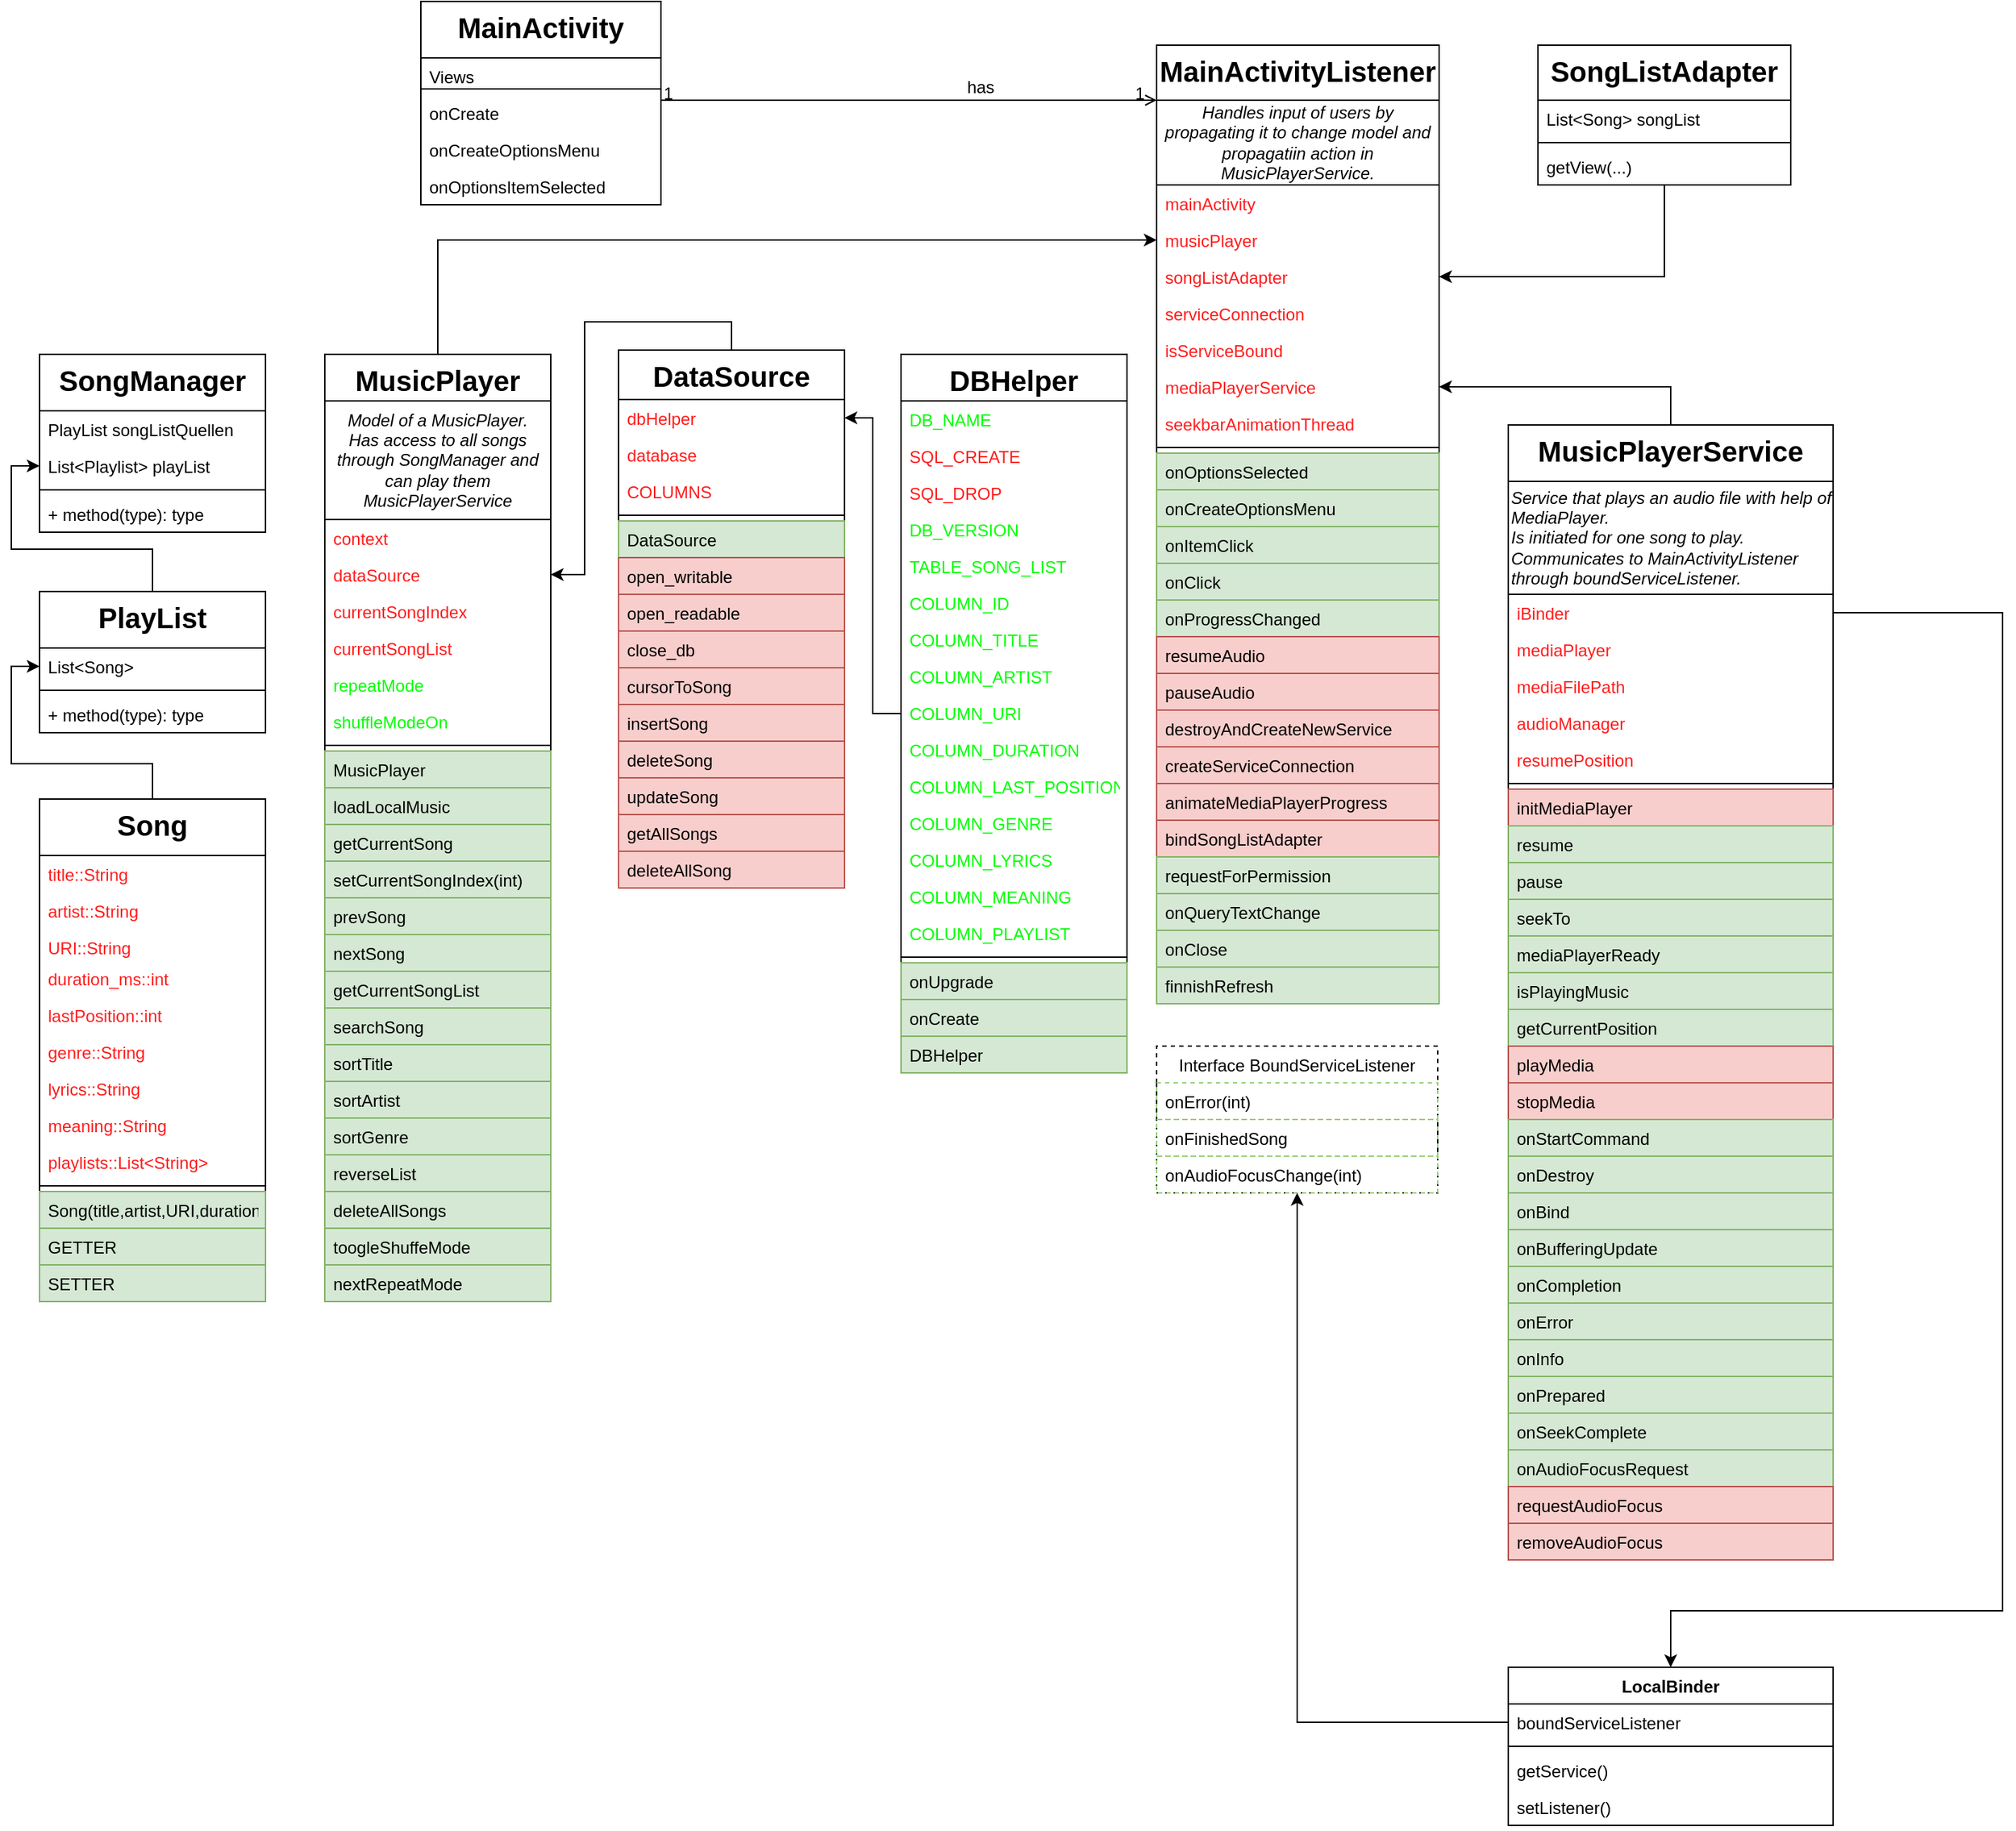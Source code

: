 <mxfile version="14.1.9" type="github">
  <diagram id="C5RBs43oDa-KdzZeNtuy" name="Page-1">
    <mxGraphModel dx="2858" dy="1050" grid="1" gridSize="10" guides="1" tooltips="1" connect="1" arrows="1" fold="1" page="1" pageScale="1" pageWidth="827" pageHeight="1169" math="0" shadow="0">
      <root>
        <mxCell id="WIyWlLk6GJQsqaUBKTNV-0" />
        <mxCell id="WIyWlLk6GJQsqaUBKTNV-1" parent="WIyWlLk6GJQsqaUBKTNV-0" />
        <mxCell id="zkfFHV4jXpPFQw0GAbJ--0" value="MainActivity" style="swimlane;fontStyle=1;align=center;verticalAlign=top;childLayout=stackLayout;horizontal=1;startSize=40;horizontalStack=0;resizeParent=1;resizeLast=0;collapsible=1;marginBottom=0;rounded=0;shadow=0;strokeWidth=1;fontSize=20;" parent="WIyWlLk6GJQsqaUBKTNV-1" vertex="1">
          <mxGeometry x="140" y="10" width="170" height="144" as="geometry">
            <mxRectangle x="230" y="140" width="160" height="26" as="alternateBounds" />
          </mxGeometry>
        </mxCell>
        <mxCell id="zkfFHV4jXpPFQw0GAbJ--1" value="Views" style="text;align=left;verticalAlign=top;spacingLeft=4;spacingRight=4;overflow=hidden;rotatable=0;points=[[0,0.5],[1,0.5]];portConstraint=eastwest;" parent="zkfFHV4jXpPFQw0GAbJ--0" vertex="1">
          <mxGeometry y="40" width="170" height="18" as="geometry" />
        </mxCell>
        <mxCell id="zkfFHV4jXpPFQw0GAbJ--4" value="" style="line;html=1;strokeWidth=1;align=left;verticalAlign=middle;spacingTop=-1;spacingLeft=3;spacingRight=3;rotatable=0;labelPosition=right;points=[];portConstraint=eastwest;" parent="zkfFHV4jXpPFQw0GAbJ--0" vertex="1">
          <mxGeometry y="58" width="170" height="8" as="geometry" />
        </mxCell>
        <mxCell id="zkfFHV4jXpPFQw0GAbJ--5" value="onCreate&#xa;" style="text;align=left;verticalAlign=top;spacingLeft=4;spacingRight=4;overflow=hidden;rotatable=0;points=[[0,0.5],[1,0.5]];portConstraint=eastwest;" parent="zkfFHV4jXpPFQw0GAbJ--0" vertex="1">
          <mxGeometry y="66" width="170" height="26" as="geometry" />
        </mxCell>
        <mxCell id="A6s-E-ukSPN_syaUcLGg-0" value="onCreateOptionsMenu&#xa;&#xa;" style="text;align=left;verticalAlign=top;spacingLeft=4;spacingRight=4;overflow=hidden;rotatable=0;points=[[0,0.5],[1,0.5]];portConstraint=eastwest;" parent="zkfFHV4jXpPFQw0GAbJ--0" vertex="1">
          <mxGeometry y="92" width="170" height="26" as="geometry" />
        </mxCell>
        <mxCell id="A6s-E-ukSPN_syaUcLGg-1" value="onOptionsItemSelected&#xa;" style="text;align=left;verticalAlign=top;spacingLeft=4;spacingRight=4;overflow=hidden;rotatable=0;points=[[0,0.5],[1,0.5]];portConstraint=eastwest;" parent="zkfFHV4jXpPFQw0GAbJ--0" vertex="1">
          <mxGeometry y="118" width="170" height="26" as="geometry" />
        </mxCell>
        <mxCell id="zkfFHV4jXpPFQw0GAbJ--17" value="MainActivityListener" style="swimlane;fontStyle=1;align=center;verticalAlign=top;childLayout=stackLayout;horizontal=1;startSize=39;horizontalStack=0;resizeParent=1;resizeLast=0;collapsible=1;marginBottom=0;rounded=0;shadow=0;strokeWidth=1;fontSize=20;" parent="WIyWlLk6GJQsqaUBKTNV-1" vertex="1">
          <mxGeometry x="661" y="41" width="200" height="679" as="geometry">
            <mxRectangle x="550" y="140" width="160" height="26" as="alternateBounds" />
          </mxGeometry>
        </mxCell>
        <mxCell id="5qoIg5QfOp-UZJT98IV1-1" value="&lt;i&gt;Handles input of users by propagating it to change model and propagatiin action in MusicPlayerService.&lt;/i&gt;" style="rounded=0;whiteSpace=wrap;html=1;" parent="zkfFHV4jXpPFQw0GAbJ--17" vertex="1">
          <mxGeometry y="39" width="200" height="60" as="geometry" />
        </mxCell>
        <mxCell id="zkfFHV4jXpPFQw0GAbJ--18" value="mainActivity" style="text;align=left;verticalAlign=top;spacingLeft=4;spacingRight=4;overflow=hidden;rotatable=0;points=[[0,0.5],[1,0.5]];portConstraint=eastwest;fontColor=#FF1C1C;" parent="zkfFHV4jXpPFQw0GAbJ--17" vertex="1">
          <mxGeometry y="99" width="200" height="26" as="geometry" />
        </mxCell>
        <mxCell id="WmSsQWFspVbdHXG4wbYn-8" value="musicPlayer" style="text;align=left;verticalAlign=top;spacingLeft=4;spacingRight=4;overflow=hidden;rotatable=0;points=[[0,0.5],[1,0.5]];portConstraint=eastwest;rounded=0;shadow=0;html=0;fontColor=#FF1C1C;" parent="zkfFHV4jXpPFQw0GAbJ--17" vertex="1">
          <mxGeometry y="125" width="200" height="26" as="geometry" />
        </mxCell>
        <mxCell id="A6s-E-ukSPN_syaUcLGg-9" value="songListAdapter&#xa;" style="text;align=left;verticalAlign=top;spacingLeft=4;spacingRight=4;overflow=hidden;rotatable=0;points=[[0,0.5],[1,0.5]];portConstraint=eastwest;rounded=0;shadow=0;html=0;fontColor=#FF1C1C;" parent="zkfFHV4jXpPFQw0GAbJ--17" vertex="1">
          <mxGeometry y="151" width="200" height="26" as="geometry" />
        </mxCell>
        <mxCell id="zkfFHV4jXpPFQw0GAbJ--20" value="serviceConnection" style="text;align=left;verticalAlign=top;spacingLeft=4;spacingRight=4;overflow=hidden;rotatable=0;points=[[0,0.5],[1,0.5]];portConstraint=eastwest;rounded=0;shadow=0;html=0;fontColor=#FF1C1C;" parent="zkfFHV4jXpPFQw0GAbJ--17" vertex="1">
          <mxGeometry y="177" width="200" height="26" as="geometry" />
        </mxCell>
        <mxCell id="zkfFHV4jXpPFQw0GAbJ--22" value="isServiceBound&#xa;" style="text;align=left;verticalAlign=top;spacingLeft=4;spacingRight=4;overflow=hidden;rotatable=0;points=[[0,0.5],[1,0.5]];portConstraint=eastwest;rounded=0;shadow=0;html=0;fontColor=#FF1C1C;" parent="zkfFHV4jXpPFQw0GAbJ--17" vertex="1">
          <mxGeometry y="203" width="200" height="26" as="geometry" />
        </mxCell>
        <mxCell id="WmSsQWFspVbdHXG4wbYn-39" value="mediaPlayerService" style="text;align=left;verticalAlign=top;spacingLeft=4;spacingRight=4;overflow=hidden;rotatable=0;points=[[0,0.5],[1,0.5]];portConstraint=eastwest;rounded=0;shadow=0;html=0;fontColor=#FF1C1C;" parent="zkfFHV4jXpPFQw0GAbJ--17" vertex="1">
          <mxGeometry y="229" width="200" height="26" as="geometry" />
        </mxCell>
        <mxCell id="5qoIg5QfOp-UZJT98IV1-10" value="seekbarAnimationThread&#xa;" style="text;align=left;verticalAlign=top;spacingLeft=4;spacingRight=4;overflow=hidden;rotatable=0;points=[[0,0.5],[1,0.5]];portConstraint=eastwest;rounded=0;shadow=0;html=0;fontColor=#FF1C1C;" parent="zkfFHV4jXpPFQw0GAbJ--17" vertex="1">
          <mxGeometry y="255" width="200" height="26" as="geometry" />
        </mxCell>
        <mxCell id="zkfFHV4jXpPFQw0GAbJ--23" value="" style="line;html=1;strokeWidth=1;align=left;verticalAlign=middle;spacingTop=-1;spacingLeft=3;spacingRight=3;rotatable=0;labelPosition=right;points=[];portConstraint=eastwest;" parent="zkfFHV4jXpPFQw0GAbJ--17" vertex="1">
          <mxGeometry y="281" width="200" height="8" as="geometry" />
        </mxCell>
        <mxCell id="zkfFHV4jXpPFQw0GAbJ--25" value="onOptionsSelected" style="text;align=left;verticalAlign=top;spacingLeft=4;spacingRight=4;overflow=hidden;rotatable=0;points=[[0,0.5],[1,0.5]];portConstraint=eastwest;fillColor=#d5e8d4;strokeColor=#82b366;" parent="zkfFHV4jXpPFQw0GAbJ--17" vertex="1">
          <mxGeometry y="289" width="200" height="26" as="geometry" />
        </mxCell>
        <mxCell id="WmSsQWFspVbdHXG4wbYn-10" value="onCreateOptionsMenu" style="text;strokeColor=#82b366;fillColor=#d5e8d4;align=left;verticalAlign=top;spacingLeft=4;spacingRight=4;overflow=hidden;rotatable=0;points=[[0,0.5],[1,0.5]];portConstraint=eastwest;" parent="zkfFHV4jXpPFQw0GAbJ--17" vertex="1">
          <mxGeometry y="315" width="200" height="26" as="geometry" />
        </mxCell>
        <mxCell id="WmSsQWFspVbdHXG4wbYn-11" value="onItemClick" style="text;strokeColor=#82b366;fillColor=#d5e8d4;align=left;verticalAlign=top;spacingLeft=4;spacingRight=4;overflow=hidden;rotatable=0;points=[[0,0.5],[1,0.5]];portConstraint=eastwest;" parent="zkfFHV4jXpPFQw0GAbJ--17" vertex="1">
          <mxGeometry y="341" width="200" height="26" as="geometry" />
        </mxCell>
        <mxCell id="5qoIg5QfOp-UZJT98IV1-11" value="onClick" style="text;strokeColor=#82b366;fillColor=#d5e8d4;align=left;verticalAlign=top;spacingLeft=4;spacingRight=4;overflow=hidden;rotatable=0;points=[[0,0.5],[1,0.5]];portConstraint=eastwest;" parent="zkfFHV4jXpPFQw0GAbJ--17" vertex="1">
          <mxGeometry y="367" width="200" height="26" as="geometry" />
        </mxCell>
        <mxCell id="5qoIg5QfOp-UZJT98IV1-12" value="onProgressChanged" style="text;strokeColor=#82b366;fillColor=#d5e8d4;align=left;verticalAlign=top;spacingLeft=4;spacingRight=4;overflow=hidden;rotatable=0;points=[[0,0.5],[1,0.5]];portConstraint=eastwest;" parent="zkfFHV4jXpPFQw0GAbJ--17" vertex="1">
          <mxGeometry y="393" width="200" height="26" as="geometry" />
        </mxCell>
        <mxCell id="5qoIg5QfOp-UZJT98IV1-18" value="resumeAudio&#xa;" style="text;strokeColor=#b85450;fillColor=#f8cecc;align=left;verticalAlign=top;spacingLeft=4;spacingRight=4;overflow=hidden;rotatable=0;points=[[0,0.5],[1,0.5]];portConstraint=eastwest;" parent="zkfFHV4jXpPFQw0GAbJ--17" vertex="1">
          <mxGeometry y="419" width="200" height="26" as="geometry" />
        </mxCell>
        <mxCell id="5qoIg5QfOp-UZJT98IV1-19" value="pauseAudio" style="text;strokeColor=#b85450;fillColor=#f8cecc;align=left;verticalAlign=top;spacingLeft=4;spacingRight=4;overflow=hidden;rotatable=0;points=[[0,0.5],[1,0.5]];portConstraint=eastwest;" parent="zkfFHV4jXpPFQw0GAbJ--17" vertex="1">
          <mxGeometry y="445" width="200" height="26" as="geometry" />
        </mxCell>
        <mxCell id="5qoIg5QfOp-UZJT98IV1-13" value="destroyAndCreateNewService" style="text;strokeColor=#b85450;fillColor=#f8cecc;align=left;verticalAlign=top;spacingLeft=4;spacingRight=4;overflow=hidden;rotatable=0;points=[[0,0.5],[1,0.5]];portConstraint=eastwest;" parent="zkfFHV4jXpPFQw0GAbJ--17" vertex="1">
          <mxGeometry y="471" width="200" height="26" as="geometry" />
        </mxCell>
        <mxCell id="5qoIg5QfOp-UZJT98IV1-14" value="createServiceConnection" style="text;strokeColor=#b85450;fillColor=#f8cecc;align=left;verticalAlign=top;spacingLeft=4;spacingRight=4;overflow=hidden;rotatable=0;points=[[0,0.5],[1,0.5]];portConstraint=eastwest;" parent="zkfFHV4jXpPFQw0GAbJ--17" vertex="1">
          <mxGeometry y="497" width="200" height="26" as="geometry" />
        </mxCell>
        <mxCell id="5qoIg5QfOp-UZJT98IV1-15" value="animateMediaPlayerProgress" style="text;strokeColor=#b85450;fillColor=#f8cecc;align=left;verticalAlign=top;spacingLeft=4;spacingRight=4;overflow=hidden;rotatable=0;points=[[0,0.5],[1,0.5]];portConstraint=eastwest;" parent="zkfFHV4jXpPFQw0GAbJ--17" vertex="1">
          <mxGeometry y="523" width="200" height="26" as="geometry" />
        </mxCell>
        <mxCell id="5qoIg5QfOp-UZJT98IV1-16" value="bindSongListAdapter" style="text;strokeColor=#b85450;fillColor=#f8cecc;align=left;verticalAlign=top;spacingLeft=4;spacingRight=4;overflow=hidden;rotatable=0;points=[[0,0.5],[1,0.5]];portConstraint=eastwest;" parent="zkfFHV4jXpPFQw0GAbJ--17" vertex="1">
          <mxGeometry y="549" width="200" height="26" as="geometry" />
        </mxCell>
        <mxCell id="5qoIg5QfOp-UZJT98IV1-17" value="requestForPermission" style="text;strokeColor=#82b366;fillColor=#d5e8d4;align=left;verticalAlign=top;spacingLeft=4;spacingRight=4;overflow=hidden;rotatable=0;points=[[0,0.5],[1,0.5]];portConstraint=eastwest;" parent="zkfFHV4jXpPFQw0GAbJ--17" vertex="1">
          <mxGeometry y="575" width="200" height="26" as="geometry" />
        </mxCell>
        <mxCell id="0syjl-Uc-mpBaeBtsTLe-22" value="onQueryTextChange" style="text;strokeColor=#82b366;fillColor=#d5e8d4;align=left;verticalAlign=top;spacingLeft=4;spacingRight=4;overflow=hidden;rotatable=0;points=[[0,0.5],[1,0.5]];portConstraint=eastwest;" parent="zkfFHV4jXpPFQw0GAbJ--17" vertex="1">
          <mxGeometry y="601" width="200" height="26" as="geometry" />
        </mxCell>
        <mxCell id="0syjl-Uc-mpBaeBtsTLe-23" value="onClose" style="text;strokeColor=#82b366;fillColor=#d5e8d4;align=left;verticalAlign=top;spacingLeft=4;spacingRight=4;overflow=hidden;rotatable=0;points=[[0,0.5],[1,0.5]];portConstraint=eastwest;" parent="zkfFHV4jXpPFQw0GAbJ--17" vertex="1">
          <mxGeometry y="627" width="200" height="26" as="geometry" />
        </mxCell>
        <mxCell id="0syjl-Uc-mpBaeBtsTLe-24" value="finnishRefresh" style="text;strokeColor=#82b366;fillColor=#d5e8d4;align=left;verticalAlign=top;spacingLeft=4;spacingRight=4;overflow=hidden;rotatable=0;points=[[0,0.5],[1,0.5]];portConstraint=eastwest;" parent="zkfFHV4jXpPFQw0GAbJ--17" vertex="1">
          <mxGeometry y="653" width="200" height="26" as="geometry" />
        </mxCell>
        <mxCell id="zkfFHV4jXpPFQw0GAbJ--26" value="" style="endArrow=open;shadow=0;strokeWidth=1;rounded=0;endFill=1;edgeStyle=elbowEdgeStyle;elbow=vertical;" parent="WIyWlLk6GJQsqaUBKTNV-1" source="zkfFHV4jXpPFQw0GAbJ--0" target="zkfFHV4jXpPFQw0GAbJ--17" edge="1">
          <mxGeometry x="0.5" y="41" relative="1" as="geometry">
            <mxPoint x="380" y="192" as="sourcePoint" />
            <mxPoint x="540" y="192" as="targetPoint" />
            <mxPoint x="-40" y="32" as="offset" />
            <Array as="points">
              <mxPoint x="520" y="80" />
            </Array>
          </mxGeometry>
        </mxCell>
        <mxCell id="zkfFHV4jXpPFQw0GAbJ--27" value="1" style="resizable=0;align=left;verticalAlign=bottom;labelBackgroundColor=none;fontSize=12;" parent="zkfFHV4jXpPFQw0GAbJ--26" connectable="0" vertex="1">
          <mxGeometry x="-1" relative="1" as="geometry">
            <mxPoint y="4" as="offset" />
          </mxGeometry>
        </mxCell>
        <mxCell id="zkfFHV4jXpPFQw0GAbJ--28" value="1" style="resizable=0;align=right;verticalAlign=bottom;labelBackgroundColor=none;fontSize=12;" parent="zkfFHV4jXpPFQw0GAbJ--26" connectable="0" vertex="1">
          <mxGeometry x="1" relative="1" as="geometry">
            <mxPoint x="-7" y="4" as="offset" />
          </mxGeometry>
        </mxCell>
        <mxCell id="zkfFHV4jXpPFQw0GAbJ--29" value="has" style="text;html=1;resizable=0;points=[];;align=center;verticalAlign=middle;labelBackgroundColor=none;rounded=0;shadow=0;strokeWidth=1;fontSize=12;" parent="zkfFHV4jXpPFQw0GAbJ--26" vertex="1" connectable="0">
          <mxGeometry x="0.5" y="49" relative="1" as="geometry">
            <mxPoint x="-38" y="40" as="offset" />
          </mxGeometry>
        </mxCell>
        <mxCell id="A6s-E-ukSPN_syaUcLGg-6" style="edgeStyle=orthogonalEdgeStyle;rounded=0;orthogonalLoop=1;jettySize=auto;html=1;entryX=1;entryY=0.5;entryDx=0;entryDy=0;exitX=0.5;exitY=0;exitDx=0;exitDy=0;" parent="WIyWlLk6GJQsqaUBKTNV-1" source="A6s-E-ukSPN_syaUcLGg-2" target="WmSsQWFspVbdHXG4wbYn-39" edge="1">
          <mxGeometry relative="1" as="geometry">
            <mxPoint x="881" y="310" as="sourcePoint" />
          </mxGeometry>
        </mxCell>
        <mxCell id="A6s-E-ukSPN_syaUcLGg-2" value="MusicPlayerService" style="swimlane;fontStyle=1;align=center;verticalAlign=top;childLayout=stackLayout;horizontal=1;startSize=40;horizontalStack=0;resizeParent=1;resizeParentMax=0;resizeLast=0;collapsible=1;marginBottom=0;fontSize=20;" parent="WIyWlLk6GJQsqaUBKTNV-1" vertex="1">
          <mxGeometry x="910" y="310" width="230" height="804" as="geometry" />
        </mxCell>
        <mxCell id="5qoIg5QfOp-UZJT98IV1-67" value="&lt;div&gt;&lt;i&gt;&lt;font color=&quot;#000000&quot;&gt;Service that plays an audio file with help of MediaPlayer.&lt;/font&gt;&lt;/i&gt;&lt;/div&gt;&lt;div&gt;&lt;i&gt;&lt;font color=&quot;#000000&quot;&gt;Is initiated for one song to play. Communicates to MainActivityListener through boundServiceListener.&lt;br&gt;&lt;/font&gt;&lt;/i&gt;&lt;/div&gt;" style="whiteSpace=wrap;html=1;aspect=fixed;fontColor=#FF1C1C;align=left;" parent="A6s-E-ukSPN_syaUcLGg-2" vertex="1">
          <mxGeometry y="40" width="230" height="80" as="geometry" />
        </mxCell>
        <mxCell id="A6s-E-ukSPN_syaUcLGg-3" value="iBinder" style="text;strokeColor=none;fillColor=none;align=left;verticalAlign=top;spacingLeft=4;spacingRight=4;overflow=hidden;rotatable=0;points=[[0,0.5],[1,0.5]];portConstraint=eastwest;fontColor=#FF1C1C;" parent="A6s-E-ukSPN_syaUcLGg-2" vertex="1">
          <mxGeometry y="120" width="230" height="26" as="geometry" />
        </mxCell>
        <mxCell id="5qoIg5QfOp-UZJT98IV1-63" value="mediaPlayer" style="text;strokeColor=none;fillColor=none;align=left;verticalAlign=top;spacingLeft=4;spacingRight=4;overflow=hidden;rotatable=0;points=[[0,0.5],[1,0.5]];portConstraint=eastwest;fontColor=#FF1C1C;" parent="A6s-E-ukSPN_syaUcLGg-2" vertex="1">
          <mxGeometry y="146" width="230" height="26" as="geometry" />
        </mxCell>
        <mxCell id="5qoIg5QfOp-UZJT98IV1-64" value="mediaFilePath" style="text;fillColor=none;align=left;verticalAlign=top;spacingLeft=4;spacingRight=4;overflow=hidden;rotatable=0;points=[[0,0.5],[1,0.5]];portConstraint=eastwest;fontColor=#FF1C1C;" parent="A6s-E-ukSPN_syaUcLGg-2" vertex="1">
          <mxGeometry y="172" width="230" height="26" as="geometry" />
        </mxCell>
        <mxCell id="5qoIg5QfOp-UZJT98IV1-66" value="audioManager" style="text;strokeColor=none;fillColor=none;align=left;verticalAlign=top;spacingLeft=4;spacingRight=4;overflow=hidden;rotatable=0;points=[[0,0.5],[1,0.5]];portConstraint=eastwest;fontColor=#FF1C1C;" parent="A6s-E-ukSPN_syaUcLGg-2" vertex="1">
          <mxGeometry y="198" width="230" height="26" as="geometry" />
        </mxCell>
        <mxCell id="5qoIg5QfOp-UZJT98IV1-65" value="resumePosition" style="text;strokeColor=none;fillColor=none;align=left;verticalAlign=top;spacingLeft=4;spacingRight=4;overflow=hidden;rotatable=0;points=[[0,0.5],[1,0.5]];portConstraint=eastwest;fontColor=#FF1C1C;" parent="A6s-E-ukSPN_syaUcLGg-2" vertex="1">
          <mxGeometry y="224" width="230" height="26" as="geometry" />
        </mxCell>
        <mxCell id="A6s-E-ukSPN_syaUcLGg-4" value="" style="line;strokeWidth=1;fillColor=none;align=left;verticalAlign=middle;spacingTop=-1;spacingLeft=3;spacingRight=3;rotatable=0;labelPosition=right;points=[];portConstraint=eastwest;" parent="A6s-E-ukSPN_syaUcLGg-2" vertex="1">
          <mxGeometry y="250" width="230" height="8" as="geometry" />
        </mxCell>
        <mxCell id="5qoIg5QfOp-UZJT98IV1-22" value="initMediaPlayer" style="text;align=left;verticalAlign=top;spacingLeft=4;spacingRight=4;overflow=hidden;rotatable=0;points=[[0,0.5],[1,0.5]];portConstraint=eastwest;fillColor=#f8cecc;strokeColor=#b85450;" parent="A6s-E-ukSPN_syaUcLGg-2" vertex="1">
          <mxGeometry y="258" width="230" height="26" as="geometry" />
        </mxCell>
        <mxCell id="5qoIg5QfOp-UZJT98IV1-29" value="resume" style="text;align=left;verticalAlign=top;spacingLeft=4;spacingRight=4;overflow=hidden;rotatable=0;points=[[0,0.5],[1,0.5]];portConstraint=eastwest;fillColor=#d5e8d4;strokeColor=#82b366;" parent="A6s-E-ukSPN_syaUcLGg-2" vertex="1">
          <mxGeometry y="284" width="230" height="26" as="geometry" />
        </mxCell>
        <mxCell id="5qoIg5QfOp-UZJT98IV1-30" value="pause" style="text;align=left;verticalAlign=top;spacingLeft=4;spacingRight=4;overflow=hidden;rotatable=0;points=[[0,0.5],[1,0.5]];portConstraint=eastwest;fillColor=#d5e8d4;strokeColor=#82b366;" parent="A6s-E-ukSPN_syaUcLGg-2" vertex="1">
          <mxGeometry y="310" width="230" height="26" as="geometry" />
        </mxCell>
        <mxCell id="5qoIg5QfOp-UZJT98IV1-33" value="seekTo&#xa;" style="text;align=left;verticalAlign=top;spacingLeft=4;spacingRight=4;overflow=hidden;rotatable=0;points=[[0,0.5],[1,0.5]];portConstraint=eastwest;fillColor=#d5e8d4;strokeColor=#82b366;" parent="A6s-E-ukSPN_syaUcLGg-2" vertex="1">
          <mxGeometry y="336" width="230" height="26" as="geometry" />
        </mxCell>
        <mxCell id="5qoIg5QfOp-UZJT98IV1-31" value="mediaPlayerReady&#xa;" style="text;align=left;verticalAlign=top;spacingLeft=4;spacingRight=4;overflow=hidden;rotatable=0;points=[[0,0.5],[1,0.5]];portConstraint=eastwest;fillColor=#d5e8d4;strokeColor=#82b366;" parent="A6s-E-ukSPN_syaUcLGg-2" vertex="1">
          <mxGeometry y="362" width="230" height="26" as="geometry" />
        </mxCell>
        <mxCell id="5qoIg5QfOp-UZJT98IV1-34" value="isPlayingMusic&#xa;" style="text;align=left;verticalAlign=top;spacingLeft=4;spacingRight=4;overflow=hidden;rotatable=0;points=[[0,0.5],[1,0.5]];portConstraint=eastwest;fillColor=#d5e8d4;strokeColor=#82b366;" parent="A6s-E-ukSPN_syaUcLGg-2" vertex="1">
          <mxGeometry y="388" width="230" height="26" as="geometry" />
        </mxCell>
        <mxCell id="5qoIg5QfOp-UZJT98IV1-35" value="getCurrentPosition&#xa;" style="text;align=left;verticalAlign=top;spacingLeft=4;spacingRight=4;overflow=hidden;rotatable=0;points=[[0,0.5],[1,0.5]];portConstraint=eastwest;fillColor=#d5e8d4;strokeColor=#82b366;" parent="A6s-E-ukSPN_syaUcLGg-2" vertex="1">
          <mxGeometry y="414" width="230" height="26" as="geometry" />
        </mxCell>
        <mxCell id="5qoIg5QfOp-UZJT98IV1-36" value="playMedia&#xa;" style="text;align=left;verticalAlign=top;spacingLeft=4;spacingRight=4;overflow=hidden;rotatable=0;points=[[0,0.5],[1,0.5]];portConstraint=eastwest;fillColor=#f8cecc;strokeColor=#b85450;" parent="A6s-E-ukSPN_syaUcLGg-2" vertex="1">
          <mxGeometry y="440" width="230" height="26" as="geometry" />
        </mxCell>
        <mxCell id="5qoIg5QfOp-UZJT98IV1-37" value="stopMedia" style="text;align=left;verticalAlign=top;spacingLeft=4;spacingRight=4;overflow=hidden;rotatable=0;points=[[0,0.5],[1,0.5]];portConstraint=eastwest;fillColor=#f8cecc;strokeColor=#b85450;" parent="A6s-E-ukSPN_syaUcLGg-2" vertex="1">
          <mxGeometry y="466" width="230" height="26" as="geometry" />
        </mxCell>
        <mxCell id="5qoIg5QfOp-UZJT98IV1-38" value="onStartCommand" style="text;align=left;verticalAlign=top;spacingLeft=4;spacingRight=4;overflow=hidden;rotatable=0;points=[[0,0.5],[1,0.5]];portConstraint=eastwest;fillColor=#d5e8d4;strokeColor=#82b366;" parent="A6s-E-ukSPN_syaUcLGg-2" vertex="1">
          <mxGeometry y="492" width="230" height="26" as="geometry" />
        </mxCell>
        <mxCell id="5qoIg5QfOp-UZJT98IV1-52" value="onDestroy" style="text;align=left;verticalAlign=top;spacingLeft=4;spacingRight=4;overflow=hidden;rotatable=0;points=[[0,0.5],[1,0.5]];portConstraint=eastwest;fillColor=#d5e8d4;strokeColor=#82b366;" parent="A6s-E-ukSPN_syaUcLGg-2" vertex="1">
          <mxGeometry y="518" width="230" height="26" as="geometry" />
        </mxCell>
        <mxCell id="5qoIg5QfOp-UZJT98IV1-53" value="onBind" style="text;align=left;verticalAlign=top;spacingLeft=4;spacingRight=4;overflow=hidden;rotatable=0;points=[[0,0.5],[1,0.5]];portConstraint=eastwest;fillColor=#d5e8d4;strokeColor=#82b366;" parent="A6s-E-ukSPN_syaUcLGg-2" vertex="1">
          <mxGeometry y="544" width="230" height="26" as="geometry" />
        </mxCell>
        <mxCell id="5qoIg5QfOp-UZJT98IV1-54" value="onBufferingUpdate" style="text;align=left;verticalAlign=top;spacingLeft=4;spacingRight=4;overflow=hidden;rotatable=0;points=[[0,0.5],[1,0.5]];portConstraint=eastwest;fillColor=#d5e8d4;strokeColor=#82b366;" parent="A6s-E-ukSPN_syaUcLGg-2" vertex="1">
          <mxGeometry y="570" width="230" height="26" as="geometry" />
        </mxCell>
        <mxCell id="5qoIg5QfOp-UZJT98IV1-55" value="onCompletion" style="text;align=left;verticalAlign=top;spacingLeft=4;spacingRight=4;overflow=hidden;rotatable=0;points=[[0,0.5],[1,0.5]];portConstraint=eastwest;fillColor=#d5e8d4;strokeColor=#82b366;" parent="A6s-E-ukSPN_syaUcLGg-2" vertex="1">
          <mxGeometry y="596" width="230" height="26" as="geometry" />
        </mxCell>
        <mxCell id="5qoIg5QfOp-UZJT98IV1-56" value="onError" style="text;align=left;verticalAlign=top;spacingLeft=4;spacingRight=4;overflow=hidden;rotatable=0;points=[[0,0.5],[1,0.5]];portConstraint=eastwest;fillColor=#d5e8d4;strokeColor=#82b366;" parent="A6s-E-ukSPN_syaUcLGg-2" vertex="1">
          <mxGeometry y="622" width="230" height="26" as="geometry" />
        </mxCell>
        <mxCell id="5qoIg5QfOp-UZJT98IV1-57" value="onInfo" style="text;align=left;verticalAlign=top;spacingLeft=4;spacingRight=4;overflow=hidden;rotatable=0;points=[[0,0.5],[1,0.5]];portConstraint=eastwest;fillColor=#d5e8d4;strokeColor=#82b366;" parent="A6s-E-ukSPN_syaUcLGg-2" vertex="1">
          <mxGeometry y="648" width="230" height="26" as="geometry" />
        </mxCell>
        <mxCell id="5qoIg5QfOp-UZJT98IV1-58" value="onPrepared" style="text;align=left;verticalAlign=top;spacingLeft=4;spacingRight=4;overflow=hidden;rotatable=0;points=[[0,0.5],[1,0.5]];portConstraint=eastwest;fillColor=#d5e8d4;strokeColor=#82b366;" parent="A6s-E-ukSPN_syaUcLGg-2" vertex="1">
          <mxGeometry y="674" width="230" height="26" as="geometry" />
        </mxCell>
        <mxCell id="5qoIg5QfOp-UZJT98IV1-59" value="onSeekComplete" style="text;align=left;verticalAlign=top;spacingLeft=4;spacingRight=4;overflow=hidden;rotatable=0;points=[[0,0.5],[1,0.5]];portConstraint=eastwest;fillColor=#d5e8d4;strokeColor=#82b366;" parent="A6s-E-ukSPN_syaUcLGg-2" vertex="1">
          <mxGeometry y="700" width="230" height="26" as="geometry" />
        </mxCell>
        <mxCell id="5qoIg5QfOp-UZJT98IV1-60" value="onAudioFocusRequest" style="text;align=left;verticalAlign=top;spacingLeft=4;spacingRight=4;overflow=hidden;rotatable=0;points=[[0,0.5],[1,0.5]];portConstraint=eastwest;fillColor=#d5e8d4;strokeColor=#82b366;" parent="A6s-E-ukSPN_syaUcLGg-2" vertex="1">
          <mxGeometry y="726" width="230" height="26" as="geometry" />
        </mxCell>
        <mxCell id="5qoIg5QfOp-UZJT98IV1-61" value="requestAudioFocus" style="text;align=left;verticalAlign=top;spacingLeft=4;spacingRight=4;overflow=hidden;rotatable=0;points=[[0,0.5],[1,0.5]];portConstraint=eastwest;fillColor=#f8cecc;strokeColor=#b85450;" parent="A6s-E-ukSPN_syaUcLGg-2" vertex="1">
          <mxGeometry y="752" width="230" height="26" as="geometry" />
        </mxCell>
        <mxCell id="5qoIg5QfOp-UZJT98IV1-62" value="removeAudioFocus" style="text;align=left;verticalAlign=top;spacingLeft=4;spacingRight=4;overflow=hidden;rotatable=0;points=[[0,0.5],[1,0.5]];portConstraint=eastwest;fillColor=#f8cecc;strokeColor=#b85450;" parent="A6s-E-ukSPN_syaUcLGg-2" vertex="1">
          <mxGeometry y="778" width="230" height="26" as="geometry" />
        </mxCell>
        <mxCell id="WmSsQWFspVbdHXG4wbYn-30" style="edgeStyle=orthogonalEdgeStyle;rounded=0;orthogonalLoop=1;jettySize=auto;html=1;" parent="WIyWlLk6GJQsqaUBKTNV-1" source="A6s-E-ukSPN_syaUcLGg-11" target="WmSsQWFspVbdHXG4wbYn-8" edge="1">
          <mxGeometry relative="1" as="geometry" />
        </mxCell>
        <mxCell id="A6s-E-ukSPN_syaUcLGg-11" value="MusicPlayer" style="swimlane;fontStyle=1;align=center;verticalAlign=top;childLayout=stackLayout;horizontal=1;startSize=33;horizontalStack=0;resizeParent=1;resizeParentMax=0;resizeLast=0;collapsible=1;marginBottom=0;fontSize=20;" parent="WIyWlLk6GJQsqaUBKTNV-1" vertex="1">
          <mxGeometry x="72" y="260" width="160" height="671" as="geometry" />
        </mxCell>
        <mxCell id="5qoIg5QfOp-UZJT98IV1-0" value="&lt;div&gt;&lt;i&gt;&lt;br&gt;&lt;/i&gt;&lt;/div&gt;&lt;div&gt;&lt;i&gt;Model of a MusicPlayer.&lt;/i&gt;&lt;/div&gt;&lt;div&gt;&lt;i&gt;Has access to all songs through SongManager and can play them MusicPlayerService&lt;/i&gt;&lt;/div&gt;&lt;div&gt;&lt;i&gt;&lt;br&gt;&lt;/i&gt;&lt;/div&gt;" style="rounded=0;whiteSpace=wrap;html=1;" parent="A6s-E-ukSPN_syaUcLGg-11" vertex="1">
          <mxGeometry y="33" width="160" height="84" as="geometry" />
        </mxCell>
        <mxCell id="5qoIg5QfOp-UZJT98IV1-73" value="context" style="text;align=left;verticalAlign=top;spacingLeft=4;spacingRight=4;overflow=hidden;rotatable=0;points=[[0,0.5],[1,0.5]];portConstraint=eastwest;rounded=0;shadow=0;html=0;fontColor=#FF1C1C;" parent="A6s-E-ukSPN_syaUcLGg-11" vertex="1">
          <mxGeometry y="117" width="160" height="26" as="geometry" />
        </mxCell>
        <mxCell id="5qoIg5QfOp-UZJT98IV1-74" value="dataSource" style="text;align=left;verticalAlign=top;spacingLeft=4;spacingRight=4;overflow=hidden;rotatable=0;points=[[0,0.5],[1,0.5]];portConstraint=eastwest;rounded=0;shadow=0;html=0;fontColor=#FF1C1C;" parent="A6s-E-ukSPN_syaUcLGg-11" vertex="1">
          <mxGeometry y="143" width="160" height="26" as="geometry" />
        </mxCell>
        <mxCell id="A6s-E-ukSPN_syaUcLGg-10" value="currentSongIndex" style="text;align=left;verticalAlign=top;spacingLeft=4;spacingRight=4;overflow=hidden;rotatable=0;points=[[0,0.5],[1,0.5]];portConstraint=eastwest;rounded=0;shadow=0;html=0;fontColor=#FF1C1C;" parent="A6s-E-ukSPN_syaUcLGg-11" vertex="1">
          <mxGeometry y="169" width="160" height="26" as="geometry" />
        </mxCell>
        <mxCell id="0syjl-Uc-mpBaeBtsTLe-15" value="currentSongList" style="text;align=left;verticalAlign=top;spacingLeft=4;spacingRight=4;overflow=hidden;rotatable=0;points=[[0,0.5],[1,0.5]];portConstraint=eastwest;rounded=0;shadow=0;html=0;fontColor=#FF1C1C;" parent="A6s-E-ukSPN_syaUcLGg-11" vertex="1">
          <mxGeometry y="195" width="160" height="26" as="geometry" />
        </mxCell>
        <mxCell id="0syjl-Uc-mpBaeBtsTLe-2" value="repeatMode" style="text;align=left;verticalAlign=top;spacingLeft=4;spacingRight=4;overflow=hidden;rotatable=0;points=[[0,0.5],[1,0.5]];portConstraint=eastwest;rounded=0;shadow=0;html=0;fontColor=#00FF00;" parent="A6s-E-ukSPN_syaUcLGg-11" vertex="1">
          <mxGeometry y="221" width="160" height="26" as="geometry" />
        </mxCell>
        <mxCell id="0syjl-Uc-mpBaeBtsTLe-3" value="shuffleModeOn" style="text;align=left;verticalAlign=top;spacingLeft=4;spacingRight=4;overflow=hidden;rotatable=0;points=[[0,0.5],[1,0.5]];portConstraint=eastwest;rounded=0;shadow=0;html=0;fontColor=#00FF00;" parent="A6s-E-ukSPN_syaUcLGg-11" vertex="1">
          <mxGeometry y="247" width="160" height="26" as="geometry" />
        </mxCell>
        <mxCell id="A6s-E-ukSPN_syaUcLGg-13" value="" style="line;strokeWidth=1;fillColor=none;align=left;verticalAlign=middle;spacingTop=-1;spacingLeft=3;spacingRight=3;rotatable=0;labelPosition=right;points=[];portConstraint=eastwest;" parent="A6s-E-ukSPN_syaUcLGg-11" vertex="1">
          <mxGeometry y="273" width="160" height="8" as="geometry" />
        </mxCell>
        <mxCell id="0syjl-Uc-mpBaeBtsTLe-4" value="MusicPlayer" style="text;align=left;verticalAlign=top;spacingLeft=4;spacingRight=4;overflow=hidden;rotatable=0;points=[[0,0.5],[1,0.5]];portConstraint=eastwest;rounded=0;shadow=0;html=0;fillColor=#d5e8d4;strokeColor=#82b366;" parent="A6s-E-ukSPN_syaUcLGg-11" vertex="1">
          <mxGeometry y="281" width="160" height="26" as="geometry" />
        </mxCell>
        <mxCell id="0syjl-Uc-mpBaeBtsTLe-5" value="loadLocalMusic" style="text;align=left;verticalAlign=top;spacingLeft=4;spacingRight=4;overflow=hidden;rotatable=0;points=[[0,0.5],[1,0.5]];portConstraint=eastwest;rounded=0;shadow=0;html=0;fillColor=#d5e8d4;strokeColor=#82b366;" parent="A6s-E-ukSPN_syaUcLGg-11" vertex="1">
          <mxGeometry y="307" width="160" height="26" as="geometry" />
        </mxCell>
        <mxCell id="0syjl-Uc-mpBaeBtsTLe-6" value="getCurrentSong" style="text;align=left;verticalAlign=top;spacingLeft=4;spacingRight=4;overflow=hidden;rotatable=0;points=[[0,0.5],[1,0.5]];portConstraint=eastwest;rounded=0;shadow=0;html=0;fillColor=#d5e8d4;strokeColor=#82b366;" parent="A6s-E-ukSPN_syaUcLGg-11" vertex="1">
          <mxGeometry y="333" width="160" height="26" as="geometry" />
        </mxCell>
        <mxCell id="0syjl-Uc-mpBaeBtsTLe-7" value="setCurrentSongIndex(int)" style="text;align=left;verticalAlign=top;spacingLeft=4;spacingRight=4;overflow=hidden;rotatable=0;points=[[0,0.5],[1,0.5]];portConstraint=eastwest;rounded=0;shadow=0;html=0;fillColor=#d5e8d4;strokeColor=#82b366;" parent="A6s-E-ukSPN_syaUcLGg-11" vertex="1">
          <mxGeometry y="359" width="160" height="26" as="geometry" />
        </mxCell>
        <mxCell id="0syjl-Uc-mpBaeBtsTLe-8" value="prevSong" style="text;align=left;verticalAlign=top;spacingLeft=4;spacingRight=4;overflow=hidden;rotatable=0;points=[[0,0.5],[1,0.5]];portConstraint=eastwest;rounded=0;shadow=0;html=0;fillColor=#d5e8d4;strokeColor=#82b366;" parent="A6s-E-ukSPN_syaUcLGg-11" vertex="1">
          <mxGeometry y="385" width="160" height="26" as="geometry" />
        </mxCell>
        <mxCell id="0syjl-Uc-mpBaeBtsTLe-9" value="nextSong" style="text;align=left;verticalAlign=top;spacingLeft=4;spacingRight=4;overflow=hidden;rotatable=0;points=[[0,0.5],[1,0.5]];portConstraint=eastwest;rounded=0;shadow=0;html=0;fillColor=#d5e8d4;strokeColor=#82b366;" parent="A6s-E-ukSPN_syaUcLGg-11" vertex="1">
          <mxGeometry y="411" width="160" height="26" as="geometry" />
        </mxCell>
        <mxCell id="0syjl-Uc-mpBaeBtsTLe-10" value="getCurrentSongList" style="text;align=left;verticalAlign=top;spacingLeft=4;spacingRight=4;overflow=hidden;rotatable=0;points=[[0,0.5],[1,0.5]];portConstraint=eastwest;rounded=0;shadow=0;html=0;fillColor=#d5e8d4;strokeColor=#82b366;" parent="A6s-E-ukSPN_syaUcLGg-11" vertex="1">
          <mxGeometry y="437" width="160" height="26" as="geometry" />
        </mxCell>
        <mxCell id="0syjl-Uc-mpBaeBtsTLe-17" value="searchSong&#xa;" style="text;align=left;verticalAlign=top;spacingLeft=4;spacingRight=4;overflow=hidden;rotatable=0;points=[[0,0.5],[1,0.5]];portConstraint=eastwest;rounded=0;shadow=0;html=0;fillColor=#d5e8d4;strokeColor=#82b366;" parent="A6s-E-ukSPN_syaUcLGg-11" vertex="1">
          <mxGeometry y="463" width="160" height="26" as="geometry" />
        </mxCell>
        <mxCell id="0syjl-Uc-mpBaeBtsTLe-18" value="sortTitle" style="text;align=left;verticalAlign=top;spacingLeft=4;spacingRight=4;overflow=hidden;rotatable=0;points=[[0,0.5],[1,0.5]];portConstraint=eastwest;rounded=0;shadow=0;html=0;fillColor=#d5e8d4;strokeColor=#82b366;" parent="A6s-E-ukSPN_syaUcLGg-11" vertex="1">
          <mxGeometry y="489" width="160" height="26" as="geometry" />
        </mxCell>
        <mxCell id="0syjl-Uc-mpBaeBtsTLe-19" value="sortArtist" style="text;align=left;verticalAlign=top;spacingLeft=4;spacingRight=4;overflow=hidden;rotatable=0;points=[[0,0.5],[1,0.5]];portConstraint=eastwest;rounded=0;shadow=0;html=0;fillColor=#d5e8d4;strokeColor=#82b366;" parent="A6s-E-ukSPN_syaUcLGg-11" vertex="1">
          <mxGeometry y="515" width="160" height="26" as="geometry" />
        </mxCell>
        <mxCell id="0syjl-Uc-mpBaeBtsTLe-20" value="sortGenre" style="text;align=left;verticalAlign=top;spacingLeft=4;spacingRight=4;overflow=hidden;rotatable=0;points=[[0,0.5],[1,0.5]];portConstraint=eastwest;rounded=0;shadow=0;html=0;fillColor=#d5e8d4;strokeColor=#82b366;" parent="A6s-E-ukSPN_syaUcLGg-11" vertex="1">
          <mxGeometry y="541" width="160" height="26" as="geometry" />
        </mxCell>
        <mxCell id="0syjl-Uc-mpBaeBtsTLe-21" value="reverseList" style="text;align=left;verticalAlign=top;spacingLeft=4;spacingRight=4;overflow=hidden;rotatable=0;points=[[0,0.5],[1,0.5]];portConstraint=eastwest;rounded=0;shadow=0;html=0;fillColor=#d5e8d4;strokeColor=#82b366;" parent="A6s-E-ukSPN_syaUcLGg-11" vertex="1">
          <mxGeometry y="567" width="160" height="26" as="geometry" />
        </mxCell>
        <mxCell id="0syjl-Uc-mpBaeBtsTLe-12" value="deleteAllSongs" style="text;align=left;verticalAlign=top;spacingLeft=4;spacingRight=4;overflow=hidden;rotatable=0;points=[[0,0.5],[1,0.5]];portConstraint=eastwest;rounded=0;shadow=0;html=0;fillColor=#d5e8d4;strokeColor=#82b366;" parent="A6s-E-ukSPN_syaUcLGg-11" vertex="1">
          <mxGeometry y="593" width="160" height="26" as="geometry" />
        </mxCell>
        <mxCell id="0syjl-Uc-mpBaeBtsTLe-13" value="toogleShuffeMode&#xa;" style="text;align=left;verticalAlign=top;spacingLeft=4;spacingRight=4;overflow=hidden;rotatable=0;points=[[0,0.5],[1,0.5]];portConstraint=eastwest;rounded=0;shadow=0;html=0;fillColor=#d5e8d4;strokeColor=#82b366;" parent="A6s-E-ukSPN_syaUcLGg-11" vertex="1">
          <mxGeometry y="619" width="160" height="26" as="geometry" />
        </mxCell>
        <mxCell id="0syjl-Uc-mpBaeBtsTLe-14" value="nextRepeatMode" style="text;align=left;verticalAlign=top;spacingLeft=4;spacingRight=4;overflow=hidden;rotatable=0;points=[[0,0.5],[1,0.5]];portConstraint=eastwest;rounded=0;shadow=0;html=0;fillColor=#d5e8d4;strokeColor=#82b366;" parent="A6s-E-ukSPN_syaUcLGg-11" vertex="1">
          <mxGeometry y="645" width="160" height="26" as="geometry" />
        </mxCell>
        <mxCell id="WmSsQWFspVbdHXG4wbYn-0" value="SongManager" style="swimlane;fontStyle=1;align=center;verticalAlign=top;childLayout=stackLayout;horizontal=1;startSize=40;horizontalStack=0;resizeParent=1;resizeParentMax=0;resizeLast=0;collapsible=1;marginBottom=0;fontSize=20;" parent="WIyWlLk6GJQsqaUBKTNV-1" vertex="1">
          <mxGeometry x="-130" y="260" width="160" height="126" as="geometry" />
        </mxCell>
        <mxCell id="WmSsQWFspVbdHXG4wbYn-1" value="PlayList songListQuellen" style="text;strokeColor=none;fillColor=none;align=left;verticalAlign=top;spacingLeft=4;spacingRight=4;overflow=hidden;rotatable=0;points=[[0,0.5],[1,0.5]];portConstraint=eastwest;" parent="WmSsQWFspVbdHXG4wbYn-0" vertex="1">
          <mxGeometry y="40" width="160" height="26" as="geometry" />
        </mxCell>
        <mxCell id="WmSsQWFspVbdHXG4wbYn-33" value="List&lt;Playlist&gt; playList" style="text;strokeColor=none;fillColor=none;align=left;verticalAlign=top;spacingLeft=4;spacingRight=4;overflow=hidden;rotatable=0;points=[[0,0.5],[1,0.5]];portConstraint=eastwest;" parent="WmSsQWFspVbdHXG4wbYn-0" vertex="1">
          <mxGeometry y="66" width="160" height="26" as="geometry" />
        </mxCell>
        <mxCell id="WmSsQWFspVbdHXG4wbYn-2" value="" style="line;strokeWidth=1;fillColor=none;align=left;verticalAlign=middle;spacingTop=-1;spacingLeft=3;spacingRight=3;rotatable=0;labelPosition=right;points=[];portConstraint=eastwest;" parent="WmSsQWFspVbdHXG4wbYn-0" vertex="1">
          <mxGeometry y="92" width="160" height="8" as="geometry" />
        </mxCell>
        <mxCell id="WmSsQWFspVbdHXG4wbYn-3" value="+ method(type): type" style="text;strokeColor=none;fillColor=none;align=left;verticalAlign=top;spacingLeft=4;spacingRight=4;overflow=hidden;rotatable=0;points=[[0,0.5],[1,0.5]];portConstraint=eastwest;" parent="WmSsQWFspVbdHXG4wbYn-0" vertex="1">
          <mxGeometry y="100" width="160" height="26" as="geometry" />
        </mxCell>
        <mxCell id="WmSsQWFspVbdHXG4wbYn-29" style="edgeStyle=orthogonalEdgeStyle;rounded=0;orthogonalLoop=1;jettySize=auto;html=1;" parent="WIyWlLk6GJQsqaUBKTNV-1" source="WmSsQWFspVbdHXG4wbYn-4" target="A6s-E-ukSPN_syaUcLGg-9" edge="1">
          <mxGeometry relative="1" as="geometry" />
        </mxCell>
        <mxCell id="WmSsQWFspVbdHXG4wbYn-4" value="SongListAdapter" style="swimlane;fontStyle=1;align=center;verticalAlign=top;childLayout=stackLayout;horizontal=1;startSize=39;horizontalStack=0;resizeParent=1;resizeParentMax=0;resizeLast=0;collapsible=1;marginBottom=0;fontSize=20;" parent="WIyWlLk6GJQsqaUBKTNV-1" vertex="1">
          <mxGeometry x="931" y="41" width="179" height="99" as="geometry" />
        </mxCell>
        <mxCell id="WmSsQWFspVbdHXG4wbYn-5" value="List&lt;Song&gt; songList" style="text;strokeColor=none;fillColor=none;align=left;verticalAlign=top;spacingLeft=4;spacingRight=4;overflow=hidden;rotatable=0;points=[[0,0.5],[1,0.5]];portConstraint=eastwest;" parent="WmSsQWFspVbdHXG4wbYn-4" vertex="1">
          <mxGeometry y="39" width="179" height="26" as="geometry" />
        </mxCell>
        <mxCell id="WmSsQWFspVbdHXG4wbYn-6" value="" style="line;strokeWidth=1;fillColor=none;align=left;verticalAlign=middle;spacingTop=-1;spacingLeft=3;spacingRight=3;rotatable=0;labelPosition=right;points=[];portConstraint=eastwest;" parent="WmSsQWFspVbdHXG4wbYn-4" vertex="1">
          <mxGeometry y="65" width="179" height="8" as="geometry" />
        </mxCell>
        <mxCell id="WmSsQWFspVbdHXG4wbYn-7" value="getView(...)" style="text;strokeColor=none;fillColor=none;align=left;verticalAlign=top;spacingLeft=4;spacingRight=4;overflow=hidden;rotatable=0;points=[[0,0.5],[1,0.5]];portConstraint=eastwest;" parent="WmSsQWFspVbdHXG4wbYn-4" vertex="1">
          <mxGeometry y="73" width="179" height="26" as="geometry" />
        </mxCell>
        <mxCell id="5qoIg5QfOp-UZJT98IV1-6" style="edgeStyle=orthogonalEdgeStyle;rounded=0;orthogonalLoop=1;jettySize=auto;html=1;entryX=0;entryY=0.5;entryDx=0;entryDy=0;" parent="WIyWlLk6GJQsqaUBKTNV-1" source="WmSsQWFspVbdHXG4wbYn-13" target="WmSsQWFspVbdHXG4wbYn-33" edge="1">
          <mxGeometry relative="1" as="geometry">
            <mxPoint x="140" y="448" as="targetPoint" />
            <Array as="points">
              <mxPoint x="-50" y="398" />
              <mxPoint x="-150" y="398" />
              <mxPoint x="-150" y="339" />
            </Array>
          </mxGeometry>
        </mxCell>
        <mxCell id="WmSsQWFspVbdHXG4wbYn-13" value="PlayList" style="swimlane;fontStyle=1;align=center;verticalAlign=top;childLayout=stackLayout;horizontal=1;startSize=40;horizontalStack=0;resizeParent=1;resizeParentMax=0;resizeLast=0;collapsible=1;marginBottom=0;fontSize=20;" parent="WIyWlLk6GJQsqaUBKTNV-1" vertex="1">
          <mxGeometry x="-130" y="428" width="160" height="100" as="geometry" />
        </mxCell>
        <mxCell id="WmSsQWFspVbdHXG4wbYn-14" value="List&lt;Song&gt;" style="text;strokeColor=none;fillColor=none;align=left;verticalAlign=top;spacingLeft=4;spacingRight=4;overflow=hidden;rotatable=0;points=[[0,0.5],[1,0.5]];portConstraint=eastwest;" parent="WmSsQWFspVbdHXG4wbYn-13" vertex="1">
          <mxGeometry y="40" width="160" height="26" as="geometry" />
        </mxCell>
        <mxCell id="WmSsQWFspVbdHXG4wbYn-15" value="" style="line;strokeWidth=1;fillColor=none;align=left;verticalAlign=middle;spacingTop=-1;spacingLeft=3;spacingRight=3;rotatable=0;labelPosition=right;points=[];portConstraint=eastwest;" parent="WmSsQWFspVbdHXG4wbYn-13" vertex="1">
          <mxGeometry y="66" width="160" height="8" as="geometry" />
        </mxCell>
        <mxCell id="WmSsQWFspVbdHXG4wbYn-16" value="+ method(type): type" style="text;strokeColor=none;fillColor=none;align=left;verticalAlign=top;spacingLeft=4;spacingRight=4;overflow=hidden;rotatable=0;points=[[0,0.5],[1,0.5]];portConstraint=eastwest;" parent="WmSsQWFspVbdHXG4wbYn-13" vertex="1">
          <mxGeometry y="74" width="160" height="26" as="geometry" />
        </mxCell>
        <mxCell id="WmSsQWFspVbdHXG4wbYn-38" style="edgeStyle=orthogonalEdgeStyle;rounded=0;orthogonalLoop=1;jettySize=auto;html=1;entryX=0;entryY=0.5;entryDx=0;entryDy=0;" parent="WIyWlLk6GJQsqaUBKTNV-1" source="WmSsQWFspVbdHXG4wbYn-17" target="WmSsQWFspVbdHXG4wbYn-14" edge="1">
          <mxGeometry relative="1" as="geometry">
            <Array as="points">
              <mxPoint x="-50" y="550" />
              <mxPoint x="-150" y="550" />
              <mxPoint x="-150" y="481" />
            </Array>
          </mxGeometry>
        </mxCell>
        <mxCell id="WmSsQWFspVbdHXG4wbYn-17" value="Song" style="swimlane;fontStyle=1;align=center;verticalAlign=top;childLayout=stackLayout;horizontal=1;startSize=40;horizontalStack=0;resizeParent=1;resizeParentMax=0;resizeLast=0;collapsible=1;marginBottom=0;fontSize=20;" parent="WIyWlLk6GJQsqaUBKTNV-1" vertex="1">
          <mxGeometry x="-130" y="575" width="160" height="356" as="geometry" />
        </mxCell>
        <mxCell id="WmSsQWFspVbdHXG4wbYn-18" value="title::String" style="text;strokeColor=none;fillColor=none;align=left;verticalAlign=top;spacingLeft=4;spacingRight=4;overflow=hidden;rotatable=0;points=[[0,0.5],[1,0.5]];portConstraint=eastwest;fontColor=#FF1C1C;" parent="WmSsQWFspVbdHXG4wbYn-17" vertex="1">
          <mxGeometry y="40" width="160" height="26" as="geometry" />
        </mxCell>
        <mxCell id="WmSsQWFspVbdHXG4wbYn-21" value="artist::String" style="text;strokeColor=none;fillColor=none;align=left;verticalAlign=top;spacingLeft=4;spacingRight=4;overflow=hidden;rotatable=0;points=[[0,0.5],[1,0.5]];portConstraint=eastwest;fontColor=#FF1C1C;" parent="WmSsQWFspVbdHXG4wbYn-17" vertex="1">
          <mxGeometry y="66" width="160" height="26" as="geometry" />
        </mxCell>
        <mxCell id="WmSsQWFspVbdHXG4wbYn-22" value="URI::String" style="text;strokeColor=none;fillColor=none;align=left;verticalAlign=top;spacingLeft=4;spacingRight=4;overflow=hidden;rotatable=0;points=[[0,0.5],[1,0.5]];portConstraint=eastwest;fontColor=#FF1C1C;" parent="WmSsQWFspVbdHXG4wbYn-17" vertex="1">
          <mxGeometry y="92" width="160" height="22" as="geometry" />
        </mxCell>
        <mxCell id="WmSsQWFspVbdHXG4wbYn-25" value="duration_ms::int" style="text;strokeColor=none;fillColor=none;align=left;verticalAlign=top;spacingLeft=4;spacingRight=4;overflow=hidden;rotatable=0;points=[[0,0.5],[1,0.5]];portConstraint=eastwest;fontColor=#FF1C1C;" parent="WmSsQWFspVbdHXG4wbYn-17" vertex="1">
          <mxGeometry y="114" width="160" height="26" as="geometry" />
        </mxCell>
        <mxCell id="WmSsQWFspVbdHXG4wbYn-23" value="lastPosition::int" style="text;strokeColor=none;fillColor=none;align=left;verticalAlign=top;spacingLeft=4;spacingRight=4;overflow=hidden;rotatable=0;points=[[0,0.5],[1,0.5]];portConstraint=eastwest;fontColor=#FF1C1C;" parent="WmSsQWFspVbdHXG4wbYn-17" vertex="1">
          <mxGeometry y="140" width="160" height="26" as="geometry" />
        </mxCell>
        <mxCell id="5qoIg5QfOp-UZJT98IV1-68" value="genre::String&#xa;" style="text;strokeColor=none;fillColor=none;align=left;verticalAlign=top;spacingLeft=4;spacingRight=4;overflow=hidden;rotatable=0;points=[[0,0.5],[1,0.5]];portConstraint=eastwest;fontColor=#FF1C1C;" parent="WmSsQWFspVbdHXG4wbYn-17" vertex="1">
          <mxGeometry y="166" width="160" height="26" as="geometry" />
        </mxCell>
        <mxCell id="5qoIg5QfOp-UZJT98IV1-70" value="lyrics::String" style="text;strokeColor=none;fillColor=none;align=left;verticalAlign=top;spacingLeft=4;spacingRight=4;overflow=hidden;rotatable=0;points=[[0,0.5],[1,0.5]];portConstraint=eastwest;fontColor=#FF1C1C;" parent="WmSsQWFspVbdHXG4wbYn-17" vertex="1">
          <mxGeometry y="192" width="160" height="26" as="geometry" />
        </mxCell>
        <mxCell id="5qoIg5QfOp-UZJT98IV1-71" value="meaning::String" style="text;strokeColor=none;fillColor=none;align=left;verticalAlign=top;spacingLeft=4;spacingRight=4;overflow=hidden;rotatable=0;points=[[0,0.5],[1,0.5]];portConstraint=eastwest;fontColor=#FF1C1C;" parent="WmSsQWFspVbdHXG4wbYn-17" vertex="1">
          <mxGeometry y="218" width="160" height="26" as="geometry" />
        </mxCell>
        <mxCell id="lzcfJcRa112dsqQVMs5e-14" value="playlists::List&lt;String&gt;" style="text;strokeColor=none;fillColor=none;align=left;verticalAlign=top;spacingLeft=4;spacingRight=4;overflow=hidden;rotatable=0;points=[[0,0.5],[1,0.5]];portConstraint=eastwest;fontColor=#FF1C1C;" vertex="1" parent="WmSsQWFspVbdHXG4wbYn-17">
          <mxGeometry y="244" width="160" height="26" as="geometry" />
        </mxCell>
        <mxCell id="WmSsQWFspVbdHXG4wbYn-19" value="" style="line;strokeWidth=1;fillColor=none;align=left;verticalAlign=middle;spacingTop=-1;spacingLeft=3;spacingRight=3;rotatable=0;labelPosition=right;points=[];portConstraint=eastwest;" parent="WmSsQWFspVbdHXG4wbYn-17" vertex="1">
          <mxGeometry y="270" width="160" height="8" as="geometry" />
        </mxCell>
        <mxCell id="5qoIg5QfOp-UZJT98IV1-72" value="Song(title,artist,URI,duration)" style="text;strokeColor=#82b366;fillColor=#d5e8d4;align=left;verticalAlign=top;spacingLeft=4;spacingRight=4;overflow=hidden;rotatable=0;points=[[0,0.5],[1,0.5]];portConstraint=eastwest;" parent="WmSsQWFspVbdHXG4wbYn-17" vertex="1">
          <mxGeometry y="278" width="160" height="26" as="geometry" />
        </mxCell>
        <mxCell id="WmSsQWFspVbdHXG4wbYn-20" value="GETTER&#xa;" style="text;strokeColor=#82b366;fillColor=#d5e8d4;align=left;verticalAlign=top;spacingLeft=4;spacingRight=4;overflow=hidden;rotatable=0;points=[[0,0.5],[1,0.5]];portConstraint=eastwest;" parent="WmSsQWFspVbdHXG4wbYn-17" vertex="1">
          <mxGeometry y="304" width="160" height="26" as="geometry" />
        </mxCell>
        <mxCell id="WmSsQWFspVbdHXG4wbYn-26" value="SETTER" style="text;strokeColor=#82b366;fillColor=#d5e8d4;align=left;verticalAlign=top;spacingLeft=4;spacingRight=4;overflow=hidden;rotatable=0;points=[[0,0.5],[1,0.5]];portConstraint=eastwest;" parent="WmSsQWFspVbdHXG4wbYn-17" vertex="1">
          <mxGeometry y="330" width="160" height="26" as="geometry" />
        </mxCell>
        <mxCell id="5qoIg5QfOp-UZJT98IV1-90" style="edgeStyle=orthogonalEdgeStyle;rounded=0;orthogonalLoop=1;jettySize=auto;html=1;exitX=0.5;exitY=0;exitDx=0;exitDy=0;fontSize=20;fontColor=#FF1C1C;" parent="WIyWlLk6GJQsqaUBKTNV-1" source="5qoIg5QfOp-UZJT98IV1-75" target="5qoIg5QfOp-UZJT98IV1-74" edge="1">
          <mxGeometry relative="1" as="geometry" />
        </mxCell>
        <mxCell id="5qoIg5QfOp-UZJT98IV1-75" value="DataSource" style="swimlane;fontStyle=1;align=center;verticalAlign=top;childLayout=stackLayout;horizontal=1;startSize=35;horizontalStack=0;resizeParent=1;resizeParentMax=0;resizeLast=0;collapsible=1;marginBottom=0;fontSize=20;" parent="WIyWlLk6GJQsqaUBKTNV-1" vertex="1">
          <mxGeometry x="280" y="257" width="160" height="381" as="geometry" />
        </mxCell>
        <mxCell id="5qoIg5QfOp-UZJT98IV1-76" value="dbHelper" style="text;strokeColor=none;fillColor=none;align=left;verticalAlign=top;spacingLeft=4;spacingRight=4;overflow=hidden;rotatable=0;points=[[0,0.5],[1,0.5]];portConstraint=eastwest;fontColor=#FF1C1C;" parent="5qoIg5QfOp-UZJT98IV1-75" vertex="1">
          <mxGeometry y="35" width="160" height="26" as="geometry" />
        </mxCell>
        <mxCell id="5qoIg5QfOp-UZJT98IV1-79" value="database" style="text;strokeColor=none;fillColor=none;align=left;verticalAlign=top;spacingLeft=4;spacingRight=4;overflow=hidden;rotatable=0;points=[[0,0.5],[1,0.5]];portConstraint=eastwest;fontColor=#FF1C1C;" parent="5qoIg5QfOp-UZJT98IV1-75" vertex="1">
          <mxGeometry y="61" width="160" height="26" as="geometry" />
        </mxCell>
        <mxCell id="5qoIg5QfOp-UZJT98IV1-80" value="COLUMNS" style="text;strokeColor=none;fillColor=none;align=left;verticalAlign=top;spacingLeft=4;spacingRight=4;overflow=hidden;rotatable=0;points=[[0,0.5],[1,0.5]];portConstraint=eastwest;fontColor=#FF1C1C;" parent="5qoIg5QfOp-UZJT98IV1-75" vertex="1">
          <mxGeometry y="87" width="160" height="26" as="geometry" />
        </mxCell>
        <mxCell id="5qoIg5QfOp-UZJT98IV1-77" value="" style="line;strokeWidth=1;fillColor=none;align=left;verticalAlign=middle;spacingTop=-1;spacingLeft=3;spacingRight=3;rotatable=0;labelPosition=right;points=[];portConstraint=eastwest;" parent="5qoIg5QfOp-UZJT98IV1-75" vertex="1">
          <mxGeometry y="113" width="160" height="8" as="geometry" />
        </mxCell>
        <mxCell id="5qoIg5QfOp-UZJT98IV1-78" value="DataSource" style="text;strokeColor=#82b366;fillColor=#d5e8d4;align=left;verticalAlign=top;spacingLeft=4;spacingRight=4;overflow=hidden;rotatable=0;points=[[0,0.5],[1,0.5]];portConstraint=eastwest;" parent="5qoIg5QfOp-UZJT98IV1-75" vertex="1">
          <mxGeometry y="121" width="160" height="26" as="geometry" />
        </mxCell>
        <mxCell id="5qoIg5QfOp-UZJT98IV1-81" value="open_writable" style="text;strokeColor=#b85450;fillColor=#f8cecc;align=left;verticalAlign=top;spacingLeft=4;spacingRight=4;overflow=hidden;rotatable=0;points=[[0,0.5],[1,0.5]];portConstraint=eastwest;" parent="5qoIg5QfOp-UZJT98IV1-75" vertex="1">
          <mxGeometry y="147" width="160" height="26" as="geometry" />
        </mxCell>
        <mxCell id="5qoIg5QfOp-UZJT98IV1-82" value="open_readable" style="text;strokeColor=#b85450;fillColor=#f8cecc;align=left;verticalAlign=top;spacingLeft=4;spacingRight=4;overflow=hidden;rotatable=0;points=[[0,0.5],[1,0.5]];portConstraint=eastwest;" parent="5qoIg5QfOp-UZJT98IV1-75" vertex="1">
          <mxGeometry y="173" width="160" height="26" as="geometry" />
        </mxCell>
        <mxCell id="5qoIg5QfOp-UZJT98IV1-83" value="close_db" style="text;strokeColor=#b85450;fillColor=#f8cecc;align=left;verticalAlign=top;spacingLeft=4;spacingRight=4;overflow=hidden;rotatable=0;points=[[0,0.5],[1,0.5]];portConstraint=eastwest;" parent="5qoIg5QfOp-UZJT98IV1-75" vertex="1">
          <mxGeometry y="199" width="160" height="26" as="geometry" />
        </mxCell>
        <mxCell id="5qoIg5QfOp-UZJT98IV1-84" value="cursorToSong" style="text;strokeColor=#b85450;fillColor=#f8cecc;align=left;verticalAlign=top;spacingLeft=4;spacingRight=4;overflow=hidden;rotatable=0;points=[[0,0.5],[1,0.5]];portConstraint=eastwest;" parent="5qoIg5QfOp-UZJT98IV1-75" vertex="1">
          <mxGeometry y="225" width="160" height="26" as="geometry" />
        </mxCell>
        <mxCell id="5qoIg5QfOp-UZJT98IV1-85" value="insertSong" style="text;strokeColor=#b85450;fillColor=#f8cecc;align=left;verticalAlign=top;spacingLeft=4;spacingRight=4;overflow=hidden;rotatable=0;points=[[0,0.5],[1,0.5]];portConstraint=eastwest;" parent="5qoIg5QfOp-UZJT98IV1-75" vertex="1">
          <mxGeometry y="251" width="160" height="26" as="geometry" />
        </mxCell>
        <mxCell id="5qoIg5QfOp-UZJT98IV1-86" value="deleteSong" style="text;strokeColor=#b85450;fillColor=#f8cecc;align=left;verticalAlign=top;spacingLeft=4;spacingRight=4;overflow=hidden;rotatable=0;points=[[0,0.5],[1,0.5]];portConstraint=eastwest;" parent="5qoIg5QfOp-UZJT98IV1-75" vertex="1">
          <mxGeometry y="277" width="160" height="26" as="geometry" />
        </mxCell>
        <mxCell id="5qoIg5QfOp-UZJT98IV1-87" value="updateSong" style="text;strokeColor=#b85450;fillColor=#f8cecc;align=left;verticalAlign=top;spacingLeft=4;spacingRight=4;overflow=hidden;rotatable=0;points=[[0,0.5],[1,0.5]];portConstraint=eastwest;" parent="5qoIg5QfOp-UZJT98IV1-75" vertex="1">
          <mxGeometry y="303" width="160" height="26" as="geometry" />
        </mxCell>
        <mxCell id="5qoIg5QfOp-UZJT98IV1-88" value="getAllSongs" style="text;strokeColor=#b85450;fillColor=#f8cecc;align=left;verticalAlign=top;spacingLeft=4;spacingRight=4;overflow=hidden;rotatable=0;points=[[0,0.5],[1,0.5]];portConstraint=eastwest;" parent="5qoIg5QfOp-UZJT98IV1-75" vertex="1">
          <mxGeometry y="329" width="160" height="26" as="geometry" />
        </mxCell>
        <mxCell id="5qoIg5QfOp-UZJT98IV1-89" value="deleteAllSong" style="text;strokeColor=#b85450;fillColor=#f8cecc;align=left;verticalAlign=top;spacingLeft=4;spacingRight=4;overflow=hidden;rotatable=0;points=[[0,0.5],[1,0.5]];portConstraint=eastwest;" parent="5qoIg5QfOp-UZJT98IV1-75" vertex="1">
          <mxGeometry y="355" width="160" height="26" as="geometry" />
        </mxCell>
        <mxCell id="5qoIg5QfOp-UZJT98IV1-127" style="edgeStyle=orthogonalEdgeStyle;rounded=0;orthogonalLoop=1;jettySize=auto;html=1;fontSize=20;fontColor=#00FF00;" parent="WIyWlLk6GJQsqaUBKTNV-1" source="5qoIg5QfOp-UZJT98IV1-92" target="5qoIg5QfOp-UZJT98IV1-76" edge="1">
          <mxGeometry relative="1" as="geometry" />
        </mxCell>
        <mxCell id="5qoIg5QfOp-UZJT98IV1-92" value="DBHelper" style="swimlane;fontStyle=1;align=center;verticalAlign=top;childLayout=stackLayout;horizontal=1;startSize=33;horizontalStack=0;resizeParent=1;resizeParentMax=0;resizeLast=0;collapsible=1;marginBottom=0;strokeWidth=1;fontSize=20;fontColor=#000000;" parent="WIyWlLk6GJQsqaUBKTNV-1" vertex="1">
          <mxGeometry x="480" y="260" width="160" height="509" as="geometry" />
        </mxCell>
        <mxCell id="5qoIg5QfOp-UZJT98IV1-93" value="DB_NAME" style="text;strokeColor=none;fillColor=none;align=left;verticalAlign=top;spacingLeft=4;spacingRight=4;overflow=hidden;rotatable=0;points=[[0,0.5],[1,0.5]];portConstraint=eastwest;fontColor=#00FF00;" parent="5qoIg5QfOp-UZJT98IV1-92" vertex="1">
          <mxGeometry y="33" width="160" height="26" as="geometry" />
        </mxCell>
        <mxCell id="5qoIg5QfOp-UZJT98IV1-125" value="SQL_CREATE" style="text;strokeColor=none;fillColor=none;align=left;verticalAlign=top;spacingLeft=4;spacingRight=4;overflow=hidden;rotatable=0;points=[[0,0.5],[1,0.5]];portConstraint=eastwest;fontColor=#FF1C1C;" parent="5qoIg5QfOp-UZJT98IV1-92" vertex="1">
          <mxGeometry y="59" width="160" height="26" as="geometry" />
        </mxCell>
        <mxCell id="5qoIg5QfOp-UZJT98IV1-126" value="SQL_DROP&#xa;" style="text;strokeColor=none;fillColor=none;align=left;verticalAlign=top;spacingLeft=4;spacingRight=4;overflow=hidden;rotatable=0;points=[[0,0.5],[1,0.5]];portConstraint=eastwest;fontColor=#FF1C1C;" parent="5qoIg5QfOp-UZJT98IV1-92" vertex="1">
          <mxGeometry y="85" width="160" height="26" as="geometry" />
        </mxCell>
        <mxCell id="5qoIg5QfOp-UZJT98IV1-99" value="DB_VERSION" style="text;strokeColor=none;fillColor=none;align=left;verticalAlign=top;spacingLeft=4;spacingRight=4;overflow=hidden;rotatable=0;points=[[0,0.5],[1,0.5]];portConstraint=eastwest;fontColor=#00FF00;" parent="5qoIg5QfOp-UZJT98IV1-92" vertex="1">
          <mxGeometry y="111" width="160" height="26" as="geometry" />
        </mxCell>
        <mxCell id="5qoIg5QfOp-UZJT98IV1-100" value="TABLE_SONG_LIST" style="text;strokeColor=none;fillColor=none;align=left;verticalAlign=top;spacingLeft=4;spacingRight=4;overflow=hidden;rotatable=0;points=[[0,0.5],[1,0.5]];portConstraint=eastwest;fontColor=#00FF00;" parent="5qoIg5QfOp-UZJT98IV1-92" vertex="1">
          <mxGeometry y="137" width="160" height="26" as="geometry" />
        </mxCell>
        <mxCell id="5qoIg5QfOp-UZJT98IV1-101" value="COLUMN_ID" style="text;strokeColor=none;fillColor=none;align=left;verticalAlign=top;spacingLeft=4;spacingRight=4;overflow=hidden;rotatable=0;points=[[0,0.5],[1,0.5]];portConstraint=eastwest;fontColor=#00FF00;" parent="5qoIg5QfOp-UZJT98IV1-92" vertex="1">
          <mxGeometry y="163" width="160" height="26" as="geometry" />
        </mxCell>
        <mxCell id="5qoIg5QfOp-UZJT98IV1-102" value="COLUMN_TITLE" style="text;strokeColor=none;fillColor=none;align=left;verticalAlign=top;spacingLeft=4;spacingRight=4;overflow=hidden;rotatable=0;points=[[0,0.5],[1,0.5]];portConstraint=eastwest;fontColor=#00FF00;" parent="5qoIg5QfOp-UZJT98IV1-92" vertex="1">
          <mxGeometry y="189" width="160" height="26" as="geometry" />
        </mxCell>
        <mxCell id="5qoIg5QfOp-UZJT98IV1-115" value="COLUMN_ARTIST" style="text;strokeColor=none;fillColor=none;align=left;verticalAlign=top;spacingLeft=4;spacingRight=4;overflow=hidden;rotatable=0;points=[[0,0.5],[1,0.5]];portConstraint=eastwest;fontColor=#00FF00;" parent="5qoIg5QfOp-UZJT98IV1-92" vertex="1">
          <mxGeometry y="215" width="160" height="26" as="geometry" />
        </mxCell>
        <mxCell id="5qoIg5QfOp-UZJT98IV1-116" value="COLUMN_URI" style="text;strokeColor=none;fillColor=none;align=left;verticalAlign=top;spacingLeft=4;spacingRight=4;overflow=hidden;rotatable=0;points=[[0,0.5],[1,0.5]];portConstraint=eastwest;fontColor=#00FF00;" parent="5qoIg5QfOp-UZJT98IV1-92" vertex="1">
          <mxGeometry y="241" width="160" height="26" as="geometry" />
        </mxCell>
        <mxCell id="5qoIg5QfOp-UZJT98IV1-117" value="COLUMN_DURATION" style="text;strokeColor=none;fillColor=none;align=left;verticalAlign=top;spacingLeft=4;spacingRight=4;overflow=hidden;rotatable=0;points=[[0,0.5],[1,0.5]];portConstraint=eastwest;fontColor=#00FF00;" parent="5qoIg5QfOp-UZJT98IV1-92" vertex="1">
          <mxGeometry y="267" width="160" height="26" as="geometry" />
        </mxCell>
        <mxCell id="5qoIg5QfOp-UZJT98IV1-118" value="COLUMN_LAST_POSITION" style="text;strokeColor=none;fillColor=none;align=left;verticalAlign=top;spacingLeft=4;spacingRight=4;overflow=hidden;rotatable=0;points=[[0,0.5],[1,0.5]];portConstraint=eastwest;fontColor=#00FF00;" parent="5qoIg5QfOp-UZJT98IV1-92" vertex="1">
          <mxGeometry y="293" width="160" height="26" as="geometry" />
        </mxCell>
        <mxCell id="5qoIg5QfOp-UZJT98IV1-119" value="COLUMN_GENRE" style="text;strokeColor=none;fillColor=none;align=left;verticalAlign=top;spacingLeft=4;spacingRight=4;overflow=hidden;rotatable=0;points=[[0,0.5],[1,0.5]];portConstraint=eastwest;fontColor=#00FF00;" parent="5qoIg5QfOp-UZJT98IV1-92" vertex="1">
          <mxGeometry y="319" width="160" height="26" as="geometry" />
        </mxCell>
        <mxCell id="5qoIg5QfOp-UZJT98IV1-120" value="COLUMN_LYRICS" style="text;strokeColor=none;fillColor=none;align=left;verticalAlign=top;spacingLeft=4;spacingRight=4;overflow=hidden;rotatable=0;points=[[0,0.5],[1,0.5]];portConstraint=eastwest;fontColor=#00FF00;" parent="5qoIg5QfOp-UZJT98IV1-92" vertex="1">
          <mxGeometry y="345" width="160" height="26" as="geometry" />
        </mxCell>
        <mxCell id="5qoIg5QfOp-UZJT98IV1-124" value="COLUMN_MEANING" style="text;strokeColor=none;fillColor=none;align=left;verticalAlign=top;spacingLeft=4;spacingRight=4;overflow=hidden;rotatable=0;points=[[0,0.5],[1,0.5]];portConstraint=eastwest;fontColor=#00FF00;" parent="5qoIg5QfOp-UZJT98IV1-92" vertex="1">
          <mxGeometry y="371" width="160" height="26" as="geometry" />
        </mxCell>
        <mxCell id="lzcfJcRa112dsqQVMs5e-13" value="COLUMN_PLAYLIST" style="text;strokeColor=none;fillColor=none;align=left;verticalAlign=top;spacingLeft=4;spacingRight=4;overflow=hidden;rotatable=0;points=[[0,0.5],[1,0.5]];portConstraint=eastwest;fontColor=#00FF00;" vertex="1" parent="5qoIg5QfOp-UZJT98IV1-92">
          <mxGeometry y="397" width="160" height="26" as="geometry" />
        </mxCell>
        <mxCell id="5qoIg5QfOp-UZJT98IV1-94" value="" style="line;strokeWidth=1;fillColor=none;align=left;verticalAlign=middle;spacingTop=-1;spacingLeft=3;spacingRight=3;rotatable=0;labelPosition=right;points=[];portConstraint=eastwest;" parent="5qoIg5QfOp-UZJT98IV1-92" vertex="1">
          <mxGeometry y="423" width="160" height="8" as="geometry" />
        </mxCell>
        <mxCell id="5qoIg5QfOp-UZJT98IV1-97" value="onUpgrade" style="text;strokeColor=#82b366;fillColor=#d5e8d4;align=left;verticalAlign=top;spacingLeft=4;spacingRight=4;overflow=hidden;rotatable=0;points=[[0,0.5],[1,0.5]];portConstraint=eastwest;" parent="5qoIg5QfOp-UZJT98IV1-92" vertex="1">
          <mxGeometry y="431" width="160" height="26" as="geometry" />
        </mxCell>
        <mxCell id="5qoIg5QfOp-UZJT98IV1-96" value="onCreate" style="text;strokeColor=#82b366;fillColor=#d5e8d4;align=left;verticalAlign=top;spacingLeft=4;spacingRight=4;overflow=hidden;rotatable=0;points=[[0,0.5],[1,0.5]];portConstraint=eastwest;" parent="5qoIg5QfOp-UZJT98IV1-92" vertex="1">
          <mxGeometry y="457" width="160" height="26" as="geometry" />
        </mxCell>
        <mxCell id="5qoIg5QfOp-UZJT98IV1-95" value="DBHelper" style="text;strokeColor=#82b366;fillColor=#d5e8d4;align=left;verticalAlign=top;spacingLeft=4;spacingRight=4;overflow=hidden;rotatable=0;points=[[0,0.5],[1,0.5]];portConstraint=eastwest;" parent="5qoIg5QfOp-UZJT98IV1-92" vertex="1">
          <mxGeometry y="483" width="160" height="26" as="geometry" />
        </mxCell>
        <mxCell id="lzcfJcRa112dsqQVMs5e-0" value="Interface BoundServiceListener" style="swimlane;fontStyle=0;childLayout=stackLayout;horizontal=1;startSize=26;fillColor=none;horizontalStack=0;resizeParent=1;resizeParentMax=0;resizeLast=0;collapsible=1;marginBottom=0;dashed=1;" vertex="1" parent="WIyWlLk6GJQsqaUBKTNV-1">
          <mxGeometry x="661" y="750" width="199" height="104" as="geometry" />
        </mxCell>
        <mxCell id="lzcfJcRa112dsqQVMs5e-3" value="onError(int)" style="text;fillColor=none;align=left;verticalAlign=top;spacingLeft=4;spacingRight=4;overflow=hidden;rotatable=0;points=[[0,0.5],[1,0.5]];portConstraint=eastwest;strokeColor=#97D077;dashed=1;" vertex="1" parent="lzcfJcRa112dsqQVMs5e-0">
          <mxGeometry y="26" width="199" height="26" as="geometry" />
        </mxCell>
        <mxCell id="lzcfJcRa112dsqQVMs5e-4" value="onFinishedSong" style="text;fillColor=none;align=left;verticalAlign=top;spacingLeft=4;spacingRight=4;overflow=hidden;rotatable=0;points=[[0,0.5],[1,0.5]];portConstraint=eastwest;strokeColor=#97D077;dashed=1;" vertex="1" parent="lzcfJcRa112dsqQVMs5e-0">
          <mxGeometry y="52" width="199" height="26" as="geometry" />
        </mxCell>
        <mxCell id="lzcfJcRa112dsqQVMs5e-5" value="onAudioFocusChange(int)" style="text;fillColor=none;align=left;verticalAlign=top;spacingLeft=4;spacingRight=4;overflow=hidden;rotatable=0;points=[[0,0.5],[1,0.5]];portConstraint=eastwest;strokeColor=#97D077;dashed=1;" vertex="1" parent="lzcfJcRa112dsqQVMs5e-0">
          <mxGeometry y="78" width="199" height="26" as="geometry" />
        </mxCell>
        <mxCell id="lzcfJcRa112dsqQVMs5e-6" value="LocalBinder" style="swimlane;fontStyle=1;align=center;verticalAlign=top;childLayout=stackLayout;horizontal=1;startSize=26;horizontalStack=0;resizeParent=1;resizeParentMax=0;resizeLast=0;collapsible=1;marginBottom=0;" vertex="1" parent="WIyWlLk6GJQsqaUBKTNV-1">
          <mxGeometry x="910" y="1190" width="230" height="112" as="geometry" />
        </mxCell>
        <mxCell id="lzcfJcRa112dsqQVMs5e-7" value="boundServiceListener" style="text;strokeColor=none;fillColor=none;align=left;verticalAlign=top;spacingLeft=4;spacingRight=4;overflow=hidden;rotatable=0;points=[[0,0.5],[1,0.5]];portConstraint=eastwest;" vertex="1" parent="lzcfJcRa112dsqQVMs5e-6">
          <mxGeometry y="26" width="230" height="26" as="geometry" />
        </mxCell>
        <mxCell id="lzcfJcRa112dsqQVMs5e-8" value="" style="line;strokeWidth=1;fillColor=none;align=left;verticalAlign=middle;spacingTop=-1;spacingLeft=3;spacingRight=3;rotatable=0;labelPosition=right;points=[];portConstraint=eastwest;" vertex="1" parent="lzcfJcRa112dsqQVMs5e-6">
          <mxGeometry y="52" width="230" height="8" as="geometry" />
        </mxCell>
        <mxCell id="lzcfJcRa112dsqQVMs5e-9" value="getService()" style="text;strokeColor=none;fillColor=none;align=left;verticalAlign=top;spacingLeft=4;spacingRight=4;overflow=hidden;rotatable=0;points=[[0,0.5],[1,0.5]];portConstraint=eastwest;" vertex="1" parent="lzcfJcRa112dsqQVMs5e-6">
          <mxGeometry y="60" width="230" height="26" as="geometry" />
        </mxCell>
        <mxCell id="lzcfJcRa112dsqQVMs5e-10" value="setListener()" style="text;strokeColor=none;fillColor=none;align=left;verticalAlign=top;spacingLeft=4;spacingRight=4;overflow=hidden;rotatable=0;points=[[0,0.5],[1,0.5]];portConstraint=eastwest;" vertex="1" parent="lzcfJcRa112dsqQVMs5e-6">
          <mxGeometry y="86" width="230" height="26" as="geometry" />
        </mxCell>
        <mxCell id="lzcfJcRa112dsqQVMs5e-11" style="edgeStyle=orthogonalEdgeStyle;rounded=0;orthogonalLoop=1;jettySize=auto;html=1;" edge="1" parent="WIyWlLk6GJQsqaUBKTNV-1" source="A6s-E-ukSPN_syaUcLGg-3" target="lzcfJcRa112dsqQVMs5e-6">
          <mxGeometry relative="1" as="geometry">
            <Array as="points">
              <mxPoint x="1260" y="443" />
              <mxPoint x="1260" y="1150" />
              <mxPoint x="1025" y="1150" />
            </Array>
          </mxGeometry>
        </mxCell>
        <mxCell id="lzcfJcRa112dsqQVMs5e-12" style="edgeStyle=orthogonalEdgeStyle;rounded=0;orthogonalLoop=1;jettySize=auto;html=1;exitX=0;exitY=0.5;exitDx=0;exitDy=0;" edge="1" parent="WIyWlLk6GJQsqaUBKTNV-1" source="lzcfJcRa112dsqQVMs5e-7" target="lzcfJcRa112dsqQVMs5e-0">
          <mxGeometry relative="1" as="geometry" />
        </mxCell>
      </root>
    </mxGraphModel>
  </diagram>
</mxfile>

